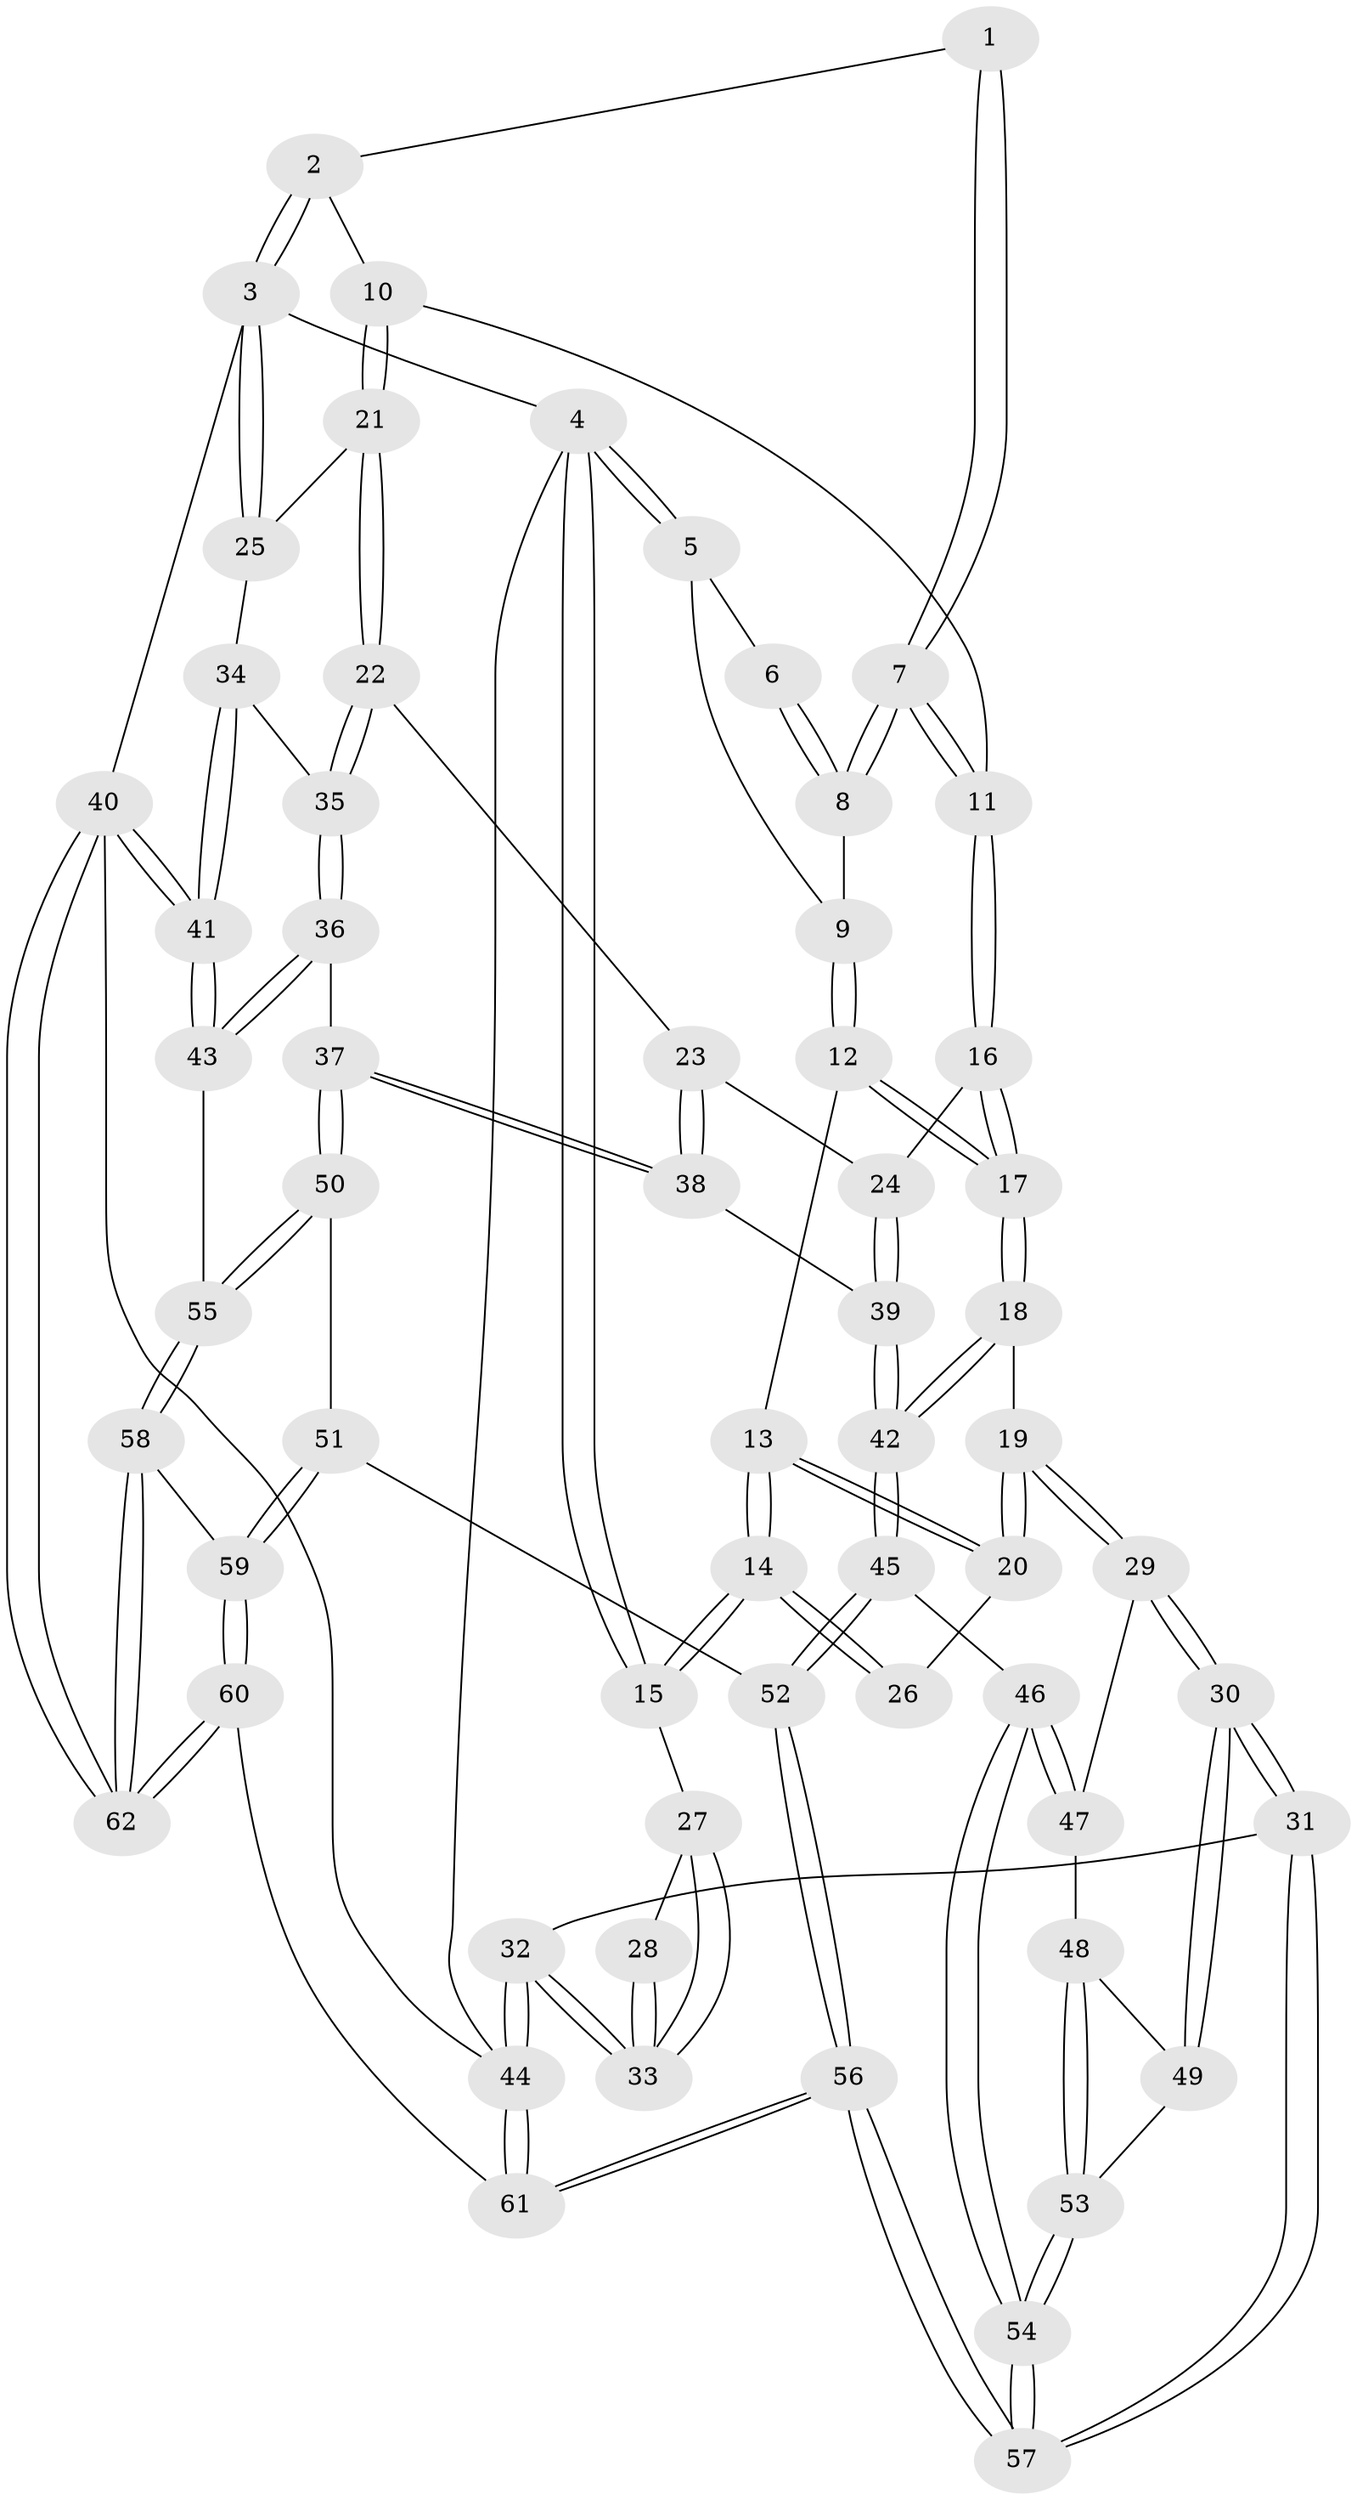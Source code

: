 // coarse degree distribution, {3: 0.19444444444444445, 5: 0.3333333333333333, 6: 0.1111111111111111, 4: 0.3333333333333333, 1: 0.027777777777777776}
// Generated by graph-tools (version 1.1) at 2025/24/03/03/25 07:24:37]
// undirected, 62 vertices, 152 edges
graph export_dot {
graph [start="1"]
  node [color=gray90,style=filled];
  1 [pos="+0.6630012242140515+0"];
  2 [pos="+0.8630339655810725+0"];
  3 [pos="+1+0"];
  4 [pos="+0+0"];
  5 [pos="+0.09488910272830305+0"];
  6 [pos="+0.47270787511737256+0"];
  7 [pos="+0.5313153233943643+0.24725666211825176"];
  8 [pos="+0.42021920431421117+0.12955778181221697"];
  9 [pos="+0.22239430394903373+0.19502964548927684"];
  10 [pos="+0.6696192949916545+0.3039986944117859"];
  11 [pos="+0.5378685251971819+0.2577809908073535"];
  12 [pos="+0.21915870175762167+0.20287413197562537"];
  13 [pos="+0.013210922562552407+0.24197742900255467"];
  14 [pos="+0+0.21753901044886503"];
  15 [pos="+0+0.2060642861316997"];
  16 [pos="+0.3185564456206354+0.42486712428277634"];
  17 [pos="+0.28332013539807893+0.429763041023675"];
  18 [pos="+0.2566266872672289+0.4651547527314291"];
  19 [pos="+0.23711920377648454+0.4834121700902696"];
  20 [pos="+0.12148211477997022+0.42840786314600293"];
  21 [pos="+0.6885257042799809+0.33465573277030786"];
  22 [pos="+0.6992182692722647+0.36646956977736395"];
  23 [pos="+0.6858643003125108+0.385449426558633"];
  24 [pos="+0.45976661008365327+0.48907232679331"];
  25 [pos="+1+0"];
  26 [pos="+0.10400512808796533+0.42727500434206045"];
  27 [pos="+0+0.3697969200737676"];
  28 [pos="+0.10117470141569053+0.42777120930116574"];
  29 [pos="+0.2282248221493211+0.5044795828965515"];
  30 [pos="+0+0.6787529551998532"];
  31 [pos="+0+0.7208428753540201"];
  32 [pos="+0+0.7241011375458487"];
  33 [pos="+0+0.5516260785578183"];
  34 [pos="+1+0.24931889093887874"];
  35 [pos="+0.8384140720799462+0.4425601359276809"];
  36 [pos="+0.8707119425866178+0.5766390501112353"];
  37 [pos="+0.6610153836349792+0.6780901835145712"];
  38 [pos="+0.6119999805654157+0.6156967802067735"];
  39 [pos="+0.5226780994582786+0.6121889349007575"];
  40 [pos="+1+1"];
  41 [pos="+1+0.7415907783636085"];
  42 [pos="+0.4673063315008426+0.6556859946271991"];
  43 [pos="+0.9998623414676787+0.7164062374607938"];
  44 [pos="+0+1"];
  45 [pos="+0.43810377704969256+0.7058956687494365"];
  46 [pos="+0.4375158115016339+0.7062292063353572"];
  47 [pos="+0.24693421906667626+0.5692704584673706"];
  48 [pos="+0.2512388855883441+0.670542190406621"];
  49 [pos="+0.08713441521298357+0.7081514619674348"];
  50 [pos="+0.6633293085403072+0.7066163221666588"];
  51 [pos="+0.6309375760969588+0.800542746506707"];
  52 [pos="+0.5913000827353698+0.815800346730512"];
  53 [pos="+0.25927429868497176+0.7537709187074438"];
  54 [pos="+0.3038668899259416+0.8610961005133119"];
  55 [pos="+0.8985912045715994+0.785008239547141"];
  56 [pos="+0.34466019939133574+1"];
  57 [pos="+0.2942834280245073+0.9401166063044178"];
  58 [pos="+0.8508801324391134+0.8523668161544358"];
  59 [pos="+0.7256978603208251+0.8961738738737727"];
  60 [pos="+0.6671865684086364+1"];
  61 [pos="+0.34549057124280536+1"];
  62 [pos="+1+1"];
  1 -- 2;
  1 -- 7;
  1 -- 7;
  2 -- 3;
  2 -- 3;
  2 -- 10;
  3 -- 4;
  3 -- 25;
  3 -- 25;
  3 -- 40;
  4 -- 5;
  4 -- 5;
  4 -- 15;
  4 -- 15;
  4 -- 44;
  5 -- 6;
  5 -- 9;
  6 -- 8;
  6 -- 8;
  7 -- 8;
  7 -- 8;
  7 -- 11;
  7 -- 11;
  8 -- 9;
  9 -- 12;
  9 -- 12;
  10 -- 11;
  10 -- 21;
  10 -- 21;
  11 -- 16;
  11 -- 16;
  12 -- 13;
  12 -- 17;
  12 -- 17;
  13 -- 14;
  13 -- 14;
  13 -- 20;
  13 -- 20;
  14 -- 15;
  14 -- 15;
  14 -- 26;
  14 -- 26;
  15 -- 27;
  16 -- 17;
  16 -- 17;
  16 -- 24;
  17 -- 18;
  17 -- 18;
  18 -- 19;
  18 -- 42;
  18 -- 42;
  19 -- 20;
  19 -- 20;
  19 -- 29;
  19 -- 29;
  20 -- 26;
  21 -- 22;
  21 -- 22;
  21 -- 25;
  22 -- 23;
  22 -- 35;
  22 -- 35;
  23 -- 24;
  23 -- 38;
  23 -- 38;
  24 -- 39;
  24 -- 39;
  25 -- 34;
  27 -- 28;
  27 -- 33;
  27 -- 33;
  28 -- 33;
  28 -- 33;
  29 -- 30;
  29 -- 30;
  29 -- 47;
  30 -- 31;
  30 -- 31;
  30 -- 49;
  30 -- 49;
  31 -- 32;
  31 -- 57;
  31 -- 57;
  32 -- 33;
  32 -- 33;
  32 -- 44;
  32 -- 44;
  34 -- 35;
  34 -- 41;
  34 -- 41;
  35 -- 36;
  35 -- 36;
  36 -- 37;
  36 -- 43;
  36 -- 43;
  37 -- 38;
  37 -- 38;
  37 -- 50;
  37 -- 50;
  38 -- 39;
  39 -- 42;
  39 -- 42;
  40 -- 41;
  40 -- 41;
  40 -- 62;
  40 -- 62;
  40 -- 44;
  41 -- 43;
  41 -- 43;
  42 -- 45;
  42 -- 45;
  43 -- 55;
  44 -- 61;
  44 -- 61;
  45 -- 46;
  45 -- 52;
  45 -- 52;
  46 -- 47;
  46 -- 47;
  46 -- 54;
  46 -- 54;
  47 -- 48;
  48 -- 49;
  48 -- 53;
  48 -- 53;
  49 -- 53;
  50 -- 51;
  50 -- 55;
  50 -- 55;
  51 -- 52;
  51 -- 59;
  51 -- 59;
  52 -- 56;
  52 -- 56;
  53 -- 54;
  53 -- 54;
  54 -- 57;
  54 -- 57;
  55 -- 58;
  55 -- 58;
  56 -- 57;
  56 -- 57;
  56 -- 61;
  56 -- 61;
  58 -- 59;
  58 -- 62;
  58 -- 62;
  59 -- 60;
  59 -- 60;
  60 -- 61;
  60 -- 62;
  60 -- 62;
}
